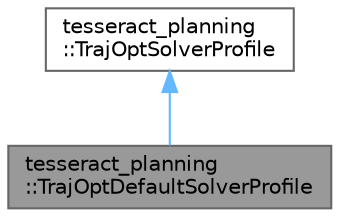 digraph "tesseract_planning::TrajOptDefaultSolverProfile"
{
 // LATEX_PDF_SIZE
  bgcolor="transparent";
  edge [fontname=Helvetica,fontsize=10,labelfontname=Helvetica,labelfontsize=10];
  node [fontname=Helvetica,fontsize=10,shape=box,height=0.2,width=0.4];
  Node1 [label="tesseract_planning\l::TrajOptDefaultSolverProfile",height=0.2,width=0.4,color="gray40", fillcolor="grey60", style="filled", fontcolor="black",tooltip="The contains the default solver parameters available for setting up TrajOpt."];
  Node2 -> Node1 [dir="back",color="steelblue1",style="solid"];
  Node2 [label="tesseract_planning\l::TrajOptSolverProfile",height=0.2,width=0.4,color="gray40", fillcolor="white", style="filled",URL="$d7/d0a/classtesseract__planning_1_1TrajOptSolverProfile.html",tooltip=" "];
}
